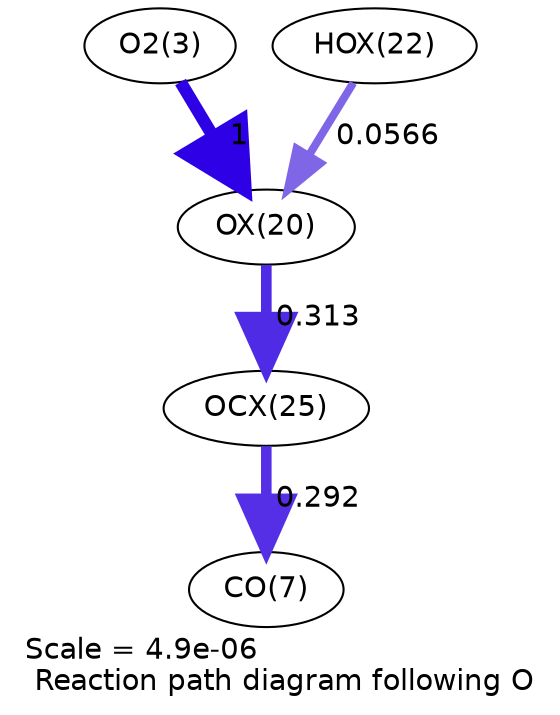 digraph reaction_paths {
center=1;
s5 -> s33[fontname="Helvetica", penwidth=6, arrowsize=3, color="0.7, 1.5, 0.9"
, label=" 1"];
s35 -> s33[fontname="Helvetica", penwidth=3.83, arrowsize=1.92, color="0.7, 0.557, 0.9"
, label=" 0.0566"];
s33 -> s38[fontname="Helvetica", penwidth=5.12, arrowsize=2.56, color="0.7, 0.813, 0.9"
, label=" 0.313"];
s38 -> s9[fontname="Helvetica", penwidth=5.07, arrowsize=2.54, color="0.7, 0.792, 0.9"
, label=" 0.292"];
s5 [ fontname="Helvetica", label="O2(3)"];
s9 [ fontname="Helvetica", label="CO(7)"];
s33 [ fontname="Helvetica", label="OX(20)"];
s35 [ fontname="Helvetica", label="HOX(22)"];
s38 [ fontname="Helvetica", label="OCX(25)"];
 label = "Scale = 4.9e-06\l Reaction path diagram following O";
 fontname = "Helvetica";
}
